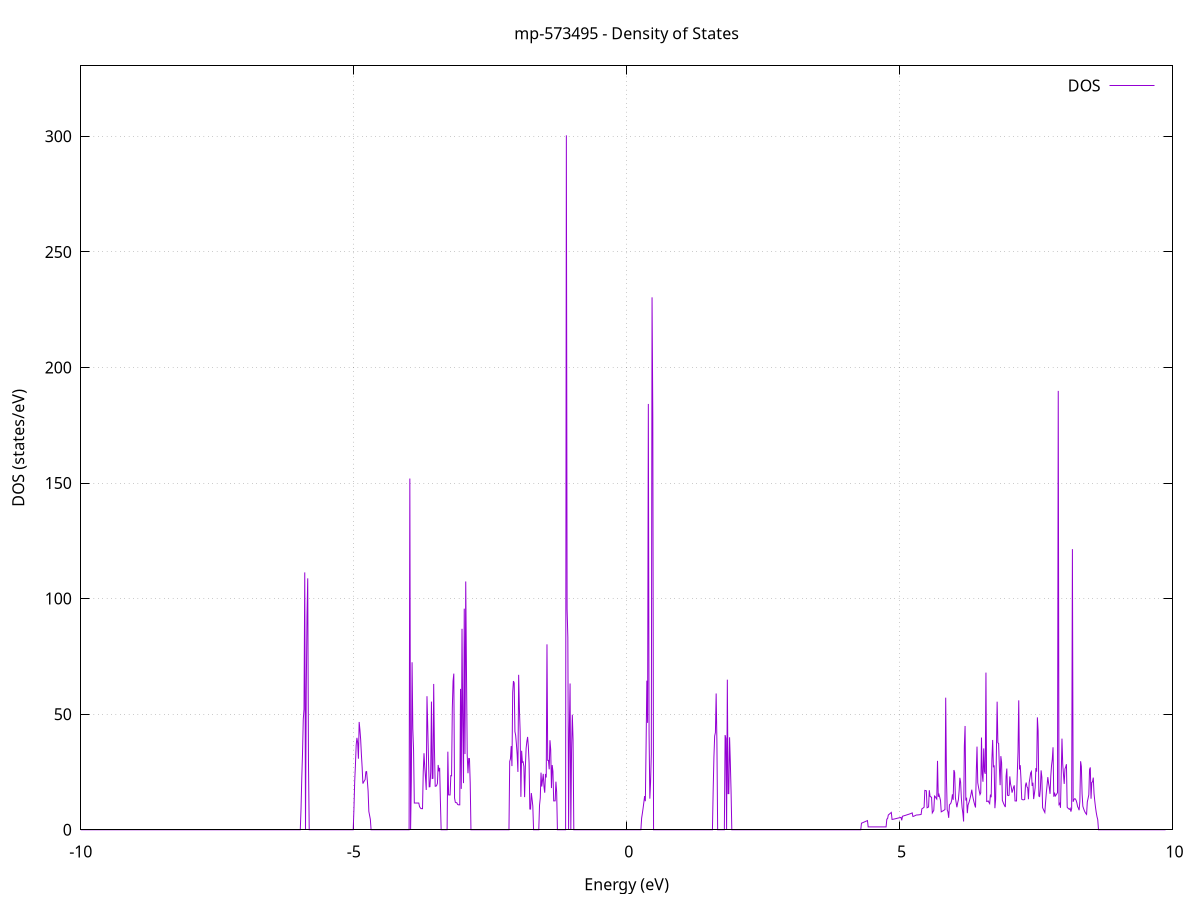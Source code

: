 set title 'mp-573495 - Density of States'
set xlabel 'Energy (eV)'
set ylabel 'DOS (states/eV)'
set grid
set xrange [-10:10]
set yrange [0:330.469]
set xzeroaxis lt -1
set terminal png size 800,600
set output 'mp-573495_dos_gnuplot.png'
plot '-' using 1:2 with lines title 'DOS'
-17.434500 0.000000
-17.420800 0.000000
-17.407200 0.000000
-17.393500 0.000000
-17.379800 0.000000
-17.366200 0.000000
-17.352500 0.000000
-17.338900 0.000000
-17.325200 0.000000
-17.311600 0.000000
-17.297900 0.000000
-17.284300 0.000000
-17.270600 0.000000
-17.257000 0.000000
-17.243300 0.000000
-17.229700 0.000000
-17.216000 0.000000
-17.202400 0.000000
-17.188700 0.000000
-17.175000 0.000000
-17.161400 0.000000
-17.147700 0.000000
-17.134100 0.000000
-17.120400 0.000000
-17.106800 0.000000
-17.093100 0.000000
-17.079500 0.000000
-17.065800 0.000000
-17.052200 0.000000
-17.038500 0.000000
-17.024900 0.000000
-17.011200 0.000000
-16.997500 0.000000
-16.983900 0.000000
-16.970200 0.000000
-16.956600 0.000000
-16.942900 0.000000
-16.929300 0.000000
-16.915600 0.000000
-16.902000 0.000000
-16.888300 0.000000
-16.874700 0.000000
-16.861000 0.000000
-16.847400 0.000000
-16.833700 0.000000
-16.820000 0.000000
-16.806400 0.000000
-16.792700 0.000000
-16.779100 0.000000
-16.765400 0.000000
-16.751800 0.000000
-16.738100 0.000000
-16.724500 0.000000
-16.710800 0.000000
-16.697200 0.000000
-16.683500 0.000000
-16.669900 0.000000
-16.656200 0.000000
-16.642500 0.000000
-16.628900 0.000000
-16.615200 0.000000
-16.601600 0.000000
-16.587900 0.000000
-16.574300 0.000000
-16.560600 0.000000
-16.547000 0.000000
-16.533300 0.000000
-16.519700 0.000000
-16.506000 0.000000
-16.492400 0.000000
-16.478700 0.000000
-16.465000 0.000000
-16.451400 0.000000
-16.437700 0.000000
-16.424100 0.000000
-16.410400 0.000000
-16.396800 0.000000
-16.383100 0.000000
-16.369500 0.000000
-16.355800 0.000000
-16.342200 0.000000
-16.328500 0.000000
-16.314900 0.000000
-16.301200 0.000000
-16.287500 0.000000
-16.273900 0.000000
-16.260200 0.000000
-16.246600 0.000000
-16.232900 0.000000
-16.219300 0.000000
-16.205600 0.000000
-16.192000 45.935500
-16.178300 36.475900
-16.164700 99.161500
-16.151000 0.000000
-16.137400 0.000000
-16.123700 67.037800
-16.110000 0.000000
-16.096400 0.000000
-16.082700 0.000000
-16.069100 0.000000
-16.055400 0.000000
-16.041800 0.000000
-16.028100 0.000000
-16.014500 0.000000
-16.000800 0.000000
-15.987200 0.000000
-15.973500 0.000000
-15.959900 0.000000
-15.946200 0.000000
-15.932500 0.000000
-15.918900 0.000000
-15.905200 0.000000
-15.891600 0.000000
-15.877900 0.000000
-15.864300 0.000000
-15.850600 0.000000
-15.837000 0.000000
-15.823300 0.000000
-15.809700 0.000000
-15.796000 0.000000
-15.782400 0.000000
-15.768700 0.000000
-15.755000 0.000000
-15.741400 0.000000
-15.727700 0.000000
-15.714100 0.000000
-15.700400 0.000000
-15.686800 0.000000
-15.673100 0.000000
-15.659500 0.000000
-15.645800 0.000000
-15.632200 0.000000
-15.618500 0.000000
-15.604900 0.000000
-15.591200 0.000000
-15.577600 0.000000
-15.563900 0.000000
-15.550200 0.000000
-15.536600 0.000000
-15.522900 0.000000
-15.509300 0.000000
-15.495600 0.000000
-15.482000 0.000000
-15.468300 0.000000
-15.454700 0.000000
-15.441000 0.000000
-15.427400 0.000000
-15.413700 0.000000
-15.400100 0.000000
-15.386400 0.000000
-15.372700 0.000000
-15.359100 0.000000
-15.345400 0.000000
-15.331800 63.007500
-15.318100 149.288800
-15.304500 0.000000
-15.290800 0.000000
-15.277200 0.000000
-15.263500 163.253300
-15.249900 0.000000
-15.236200 0.000000
-15.222600 0.000000
-15.208900 0.000000
-15.195200 0.000000
-15.181600 0.000000
-15.167900 0.000000
-15.154300 0.000000
-15.140600 0.000000
-15.127000 0.000000
-15.113300 0.000000
-15.099700 0.000000
-15.086000 0.000000
-15.072400 0.000000
-15.058700 0.000000
-15.045100 0.000000
-15.031400 0.000000
-15.017700 0.000000
-15.004100 0.000000
-14.990400 0.000000
-14.976800 0.000000
-14.963100 0.000000
-14.949500 0.000000
-14.935800 0.000000
-14.922200 0.000000
-14.908500 0.000000
-14.894900 0.000000
-14.881200 0.000000
-14.867600 0.000000
-14.853900 0.000000
-14.840200 0.000000
-14.826600 0.000000
-14.812900 0.000000
-14.799300 0.000000
-14.785600 0.000000
-14.772000 0.000000
-14.758300 0.000000
-14.744700 0.000000
-14.731000 0.000000
-14.717400 0.000000
-14.703700 0.000000
-14.690100 0.000000
-14.676400 0.000000
-14.662700 0.000000
-14.649100 0.000000
-14.635400 0.000000
-14.621800 0.000000
-14.608100 0.000000
-14.594500 0.000000
-14.580800 0.000000
-14.567200 0.000000
-14.553500 0.000000
-14.539900 0.000000
-14.526200 0.000000
-14.512600 0.000000
-14.498900 0.000000
-14.485200 0.000000
-14.471600 0.000000
-14.457900 0.000000
-14.444300 0.000000
-14.430600 0.000000
-14.417000 0.000000
-14.403300 0.000000
-14.389700 0.000000
-14.376000 0.000000
-14.362400 0.000000
-14.348700 0.000000
-14.335100 0.000000
-14.321400 0.000000
-14.307700 0.000000
-14.294100 0.000000
-14.280400 0.000000
-14.266800 0.000000
-14.253100 0.000000
-14.239500 0.000000
-14.225800 0.000000
-14.212200 0.000000
-14.198500 0.000000
-14.184900 0.000000
-14.171200 0.000000
-14.157600 0.000000
-14.143900 0.000000
-14.130300 0.000000
-14.116600 0.000000
-14.102900 0.000000
-14.089300 0.000000
-14.075600 0.000000
-14.062000 0.000000
-14.048300 0.000000
-14.034700 0.000000
-14.021000 0.000000
-14.007400 0.000000
-13.993700 0.000000
-13.980100 0.000000
-13.966400 0.000000
-13.952800 0.000000
-13.939100 0.000000
-13.925400 0.000000
-13.911800 0.000000
-13.898100 0.000000
-13.884500 0.000000
-13.870800 0.000000
-13.857200 0.000000
-13.843500 0.000000
-13.829900 0.000000
-13.816200 0.000000
-13.802600 0.000000
-13.788900 0.000000
-13.775300 0.000000
-13.761600 0.000000
-13.747900 0.000000
-13.734300 0.000000
-13.720600 0.000000
-13.707000 0.000000
-13.693300 0.000000
-13.679700 0.000000
-13.666000 0.000000
-13.652400 0.000000
-13.638700 0.000000
-13.625100 0.000000
-13.611400 0.000000
-13.597800 0.000000
-13.584100 0.000000
-13.570400 0.000000
-13.556800 0.000000
-13.543100 0.000000
-13.529500 0.000000
-13.515800 0.000000
-13.502200 0.000000
-13.488500 0.000000
-13.474900 0.000000
-13.461200 0.000000
-13.447600 0.000000
-13.433900 0.000000
-13.420300 0.000000
-13.406600 0.000000
-13.392900 0.000000
-13.379300 0.000000
-13.365600 0.000000
-13.352000 0.000000
-13.338300 0.000000
-13.324700 0.000000
-13.311000 0.000000
-13.297400 0.000000
-13.283700 0.000000
-13.270100 0.000000
-13.256400 0.000000
-13.242800 0.000000
-13.229100 0.000000
-13.215400 0.000000
-13.201800 0.000000
-13.188100 0.000000
-13.174500 0.000000
-13.160800 0.000000
-13.147200 0.000000
-13.133500 58.821200
-13.119900 30.961200
-13.106200 112.010700
-13.092600 237.472000
-13.078900 114.088300
-13.065300 102.249400
-13.051600 0.000000
-13.037900 0.000000
-13.024300 0.000000
-13.010600 0.000000
-12.997000 0.000000
-12.983300 0.000000
-12.969700 0.000000
-12.956000 0.000000
-12.942400 0.000000
-12.928700 0.000000
-12.915100 0.000000
-12.901400 0.000000
-12.887800 0.000000
-12.874100 0.000000
-12.860400 0.000000
-12.846800 0.000000
-12.833100 0.000000
-12.819500 0.000000
-12.805800 0.000000
-12.792200 0.000000
-12.778500 0.000000
-12.764900 0.000000
-12.751200 0.000000
-12.737600 0.000000
-12.723900 0.000000
-12.710300 0.000000
-12.696600 0.000000
-12.683000 0.000000
-12.669300 0.000000
-12.655600 0.000000
-12.642000 0.000000
-12.628300 0.000000
-12.614700 0.000000
-12.601000 0.000000
-12.587400 0.000000
-12.573700 0.000000
-12.560100 0.000000
-12.546400 0.000000
-12.532800 0.000000
-12.519100 0.000000
-12.505500 0.000000
-12.491800 0.000000
-12.478100 0.000000
-12.464500 0.000000
-12.450800 0.000000
-12.437200 0.000000
-12.423500 0.000000
-12.409900 0.000000
-12.396200 0.000000
-12.382600 0.000000
-12.368900 0.000000
-12.355300 0.000000
-12.341600 0.000000
-12.328000 0.000000
-12.314300 0.000000
-12.300600 0.000000
-12.287000 0.000000
-12.273300 0.000000
-12.259700 0.000000
-12.246000 0.000000
-12.232400 0.000000
-12.218700 0.000000
-12.205100 0.000000
-12.191400 0.000000
-12.177800 0.000000
-12.164100 0.000000
-12.150500 0.000000
-12.136800 0.000000
-12.123100 0.000000
-12.109500 0.000000
-12.095800 0.000000
-12.082200 0.000000
-12.068500 0.000000
-12.054900 0.000000
-12.041200 0.000000
-12.027600 0.000000
-12.013900 0.000000
-12.000300 0.000000
-11.986600 0.000000
-11.973000 122.590400
-11.959300 0.000000
-11.945600 0.000000
-11.932000 213.311800
-11.918300 0.000000
-11.904700 0.000000
-11.891000 0.000000
-11.877400 0.000000
-11.863700 0.000000
-11.850100 0.000000
-11.836400 0.000000
-11.822800 0.000000
-11.809100 0.000000
-11.795500 0.000000
-11.781800 0.000000
-11.768100 0.000000
-11.754500 0.000000
-11.740800 0.000000
-11.727200 0.000000
-11.713500 0.000000
-11.699900 0.000000
-11.686200 0.000000
-11.672600 0.000000
-11.658900 0.000000
-11.645300 0.000000
-11.631600 0.000000
-11.618000 0.000000
-11.604300 0.000000
-11.590600 0.000000
-11.577000 0.000000
-11.563300 0.000000
-11.549700 0.000000
-11.536000 0.000000
-11.522400 0.000000
-11.508700 0.000000
-11.495100 0.000000
-11.481400 0.000000
-11.467800 0.000000
-11.454100 0.000000
-11.440500 0.000000
-11.426800 0.000000
-11.413100 0.000000
-11.399500 0.000000
-11.385800 0.000000
-11.372200 0.000000
-11.358500 0.000000
-11.344900 0.000000
-11.331200 0.000000
-11.317600 0.000000
-11.303900 0.000000
-11.290300 0.000000
-11.276600 0.000000
-11.263000 0.000000
-11.249300 0.000000
-11.235600 0.000000
-11.222000 0.000000
-11.208300 0.000000
-11.194700 0.000000
-11.181000 0.000000
-11.167400 0.000000
-11.153700 0.000000
-11.140100 0.000000
-11.126400 0.000000
-11.112800 0.000000
-11.099100 0.000000
-11.085500 0.000000
-11.071800 0.000000
-11.058200 0.000000
-11.044500 0.000000
-11.030800 0.000000
-11.017200 0.000000
-11.003500 0.000000
-10.989900 0.000000
-10.976200 0.000000
-10.962600 0.000000
-10.948900 0.000000
-10.935300 0.000000
-10.921600 0.000000
-10.908000 0.000000
-10.894300 0.000000
-10.880700 0.000000
-10.867000 0.000000
-10.853300 0.000000
-10.839700 0.000000
-10.826000 0.000000
-10.812400 0.000000
-10.798700 0.000000
-10.785100 0.000000
-10.771400 0.000000
-10.757800 0.000000
-10.744100 0.000000
-10.730500 0.000000
-10.716800 0.000000
-10.703200 0.000000
-10.689500 0.000000
-10.675800 0.000000
-10.662200 0.000000
-10.648500 0.000000
-10.634900 0.000000
-10.621200 0.000000
-10.607600 0.000000
-10.593900 0.000000
-10.580300 0.000000
-10.566600 0.000000
-10.553000 0.000000
-10.539300 0.000000
-10.525700 0.000000
-10.512000 0.000000
-10.498300 0.000000
-10.484700 0.000000
-10.471000 0.000000
-10.457400 0.000000
-10.443700 0.000000
-10.430100 0.000000
-10.416400 0.000000
-10.402800 0.000000
-10.389100 0.000000
-10.375500 0.000000
-10.361800 0.000000
-10.348200 0.000000
-10.334500 0.000000
-10.320800 0.000000
-10.307200 0.000000
-10.293500 0.000000
-10.279900 0.000000
-10.266200 0.000000
-10.252600 0.000000
-10.238900 0.000000
-10.225300 0.000000
-10.211600 0.000000
-10.198000 0.000000
-10.184300 0.000000
-10.170700 0.000000
-10.157000 0.000000
-10.143300 0.000000
-10.129700 0.000000
-10.116000 0.000000
-10.102400 0.000000
-10.088700 0.000000
-10.075100 0.000000
-10.061400 0.000000
-10.047800 0.000000
-10.034100 0.000000
-10.020500 0.000000
-10.006800 0.000000
-9.993200 0.000000
-9.979500 0.000000
-9.965800 0.000000
-9.952200 0.000000
-9.938500 0.000000
-9.924900 0.000000
-9.911200 0.000000
-9.897600 0.000000
-9.883900 0.000000
-9.870300 0.000000
-9.856600 0.000000
-9.843000 0.000000
-9.829300 0.000000
-9.815700 0.000000
-9.802000 0.000000
-9.788300 0.000000
-9.774700 0.000000
-9.761000 0.000000
-9.747400 0.000000
-9.733700 0.000000
-9.720100 0.000000
-9.706400 0.000000
-9.692800 0.000000
-9.679100 0.000000
-9.665500 0.000000
-9.651800 0.000000
-9.638200 0.000000
-9.624500 0.000000
-9.610900 0.000000
-9.597200 0.000000
-9.583500 0.000000
-9.569900 0.000000
-9.556200 0.000000
-9.542600 0.000000
-9.528900 0.000000
-9.515300 0.000000
-9.501600 0.000000
-9.488000 0.000000
-9.474300 0.000000
-9.460700 0.000000
-9.447000 0.000000
-9.433400 0.000000
-9.419700 0.000000
-9.406000 0.000000
-9.392400 0.000000
-9.378700 0.000000
-9.365100 0.000000
-9.351400 0.000000
-9.337800 0.000000
-9.324100 0.000000
-9.310500 0.000000
-9.296800 0.000000
-9.283200 0.000000
-9.269500 0.000000
-9.255900 0.000000
-9.242200 0.000000
-9.228500 0.000000
-9.214900 0.000000
-9.201200 0.000000
-9.187600 0.000000
-9.173900 0.000000
-9.160300 0.000000
-9.146600 0.000000
-9.133000 0.000000
-9.119300 0.000000
-9.105700 0.000000
-9.092000 0.000000
-9.078400 0.000000
-9.064700 0.000000
-9.051000 0.000000
-9.037400 0.000000
-9.023700 0.000000
-9.010100 0.000000
-8.996400 0.000000
-8.982800 0.000000
-8.969100 0.000000
-8.955500 0.000000
-8.941800 0.000000
-8.928200 0.000000
-8.914500 0.000000
-8.900900 0.000000
-8.887200 0.000000
-8.873500 0.000000
-8.859900 0.000000
-8.846200 0.000000
-8.832600 0.000000
-8.818900 0.000000
-8.805300 0.000000
-8.791600 0.000000
-8.778000 0.000000
-8.764300 0.000000
-8.750700 0.000000
-8.737000 0.000000
-8.723400 0.000000
-8.709700 0.000000
-8.696000 0.000000
-8.682400 0.000000
-8.668700 0.000000
-8.655100 0.000000
-8.641400 0.000000
-8.627800 0.000000
-8.614100 0.000000
-8.600500 0.000000
-8.586800 0.000000
-8.573200 0.000000
-8.559500 0.000000
-8.545900 0.000000
-8.532200 0.000000
-8.518500 0.000000
-8.504900 0.000000
-8.491200 0.000000
-8.477600 0.000000
-8.463900 0.000000
-8.450300 0.000000
-8.436600 0.000000
-8.423000 0.000000
-8.409300 0.000000
-8.395700 0.000000
-8.382000 0.000000
-8.368400 0.000000
-8.354700 0.000000
-8.341000 0.000000
-8.327400 0.000000
-8.313700 0.000000
-8.300100 0.000000
-8.286400 0.000000
-8.272800 0.000000
-8.259100 0.000000
-8.245500 0.000000
-8.231800 0.000000
-8.218200 0.000000
-8.204500 0.000000
-8.190900 0.000000
-8.177200 0.000000
-8.163500 0.000000
-8.149900 0.000000
-8.136200 0.000000
-8.122600 0.000000
-8.108900 0.000000
-8.095300 0.000000
-8.081600 0.000000
-8.068000 0.000000
-8.054300 0.000000
-8.040700 0.000000
-8.027000 0.000000
-8.013400 0.000000
-7.999700 0.000000
-7.986100 0.000000
-7.972400 0.000000
-7.958700 0.000000
-7.945100 0.000000
-7.931400 0.000000
-7.917800 0.000000
-7.904100 0.000000
-7.890500 0.000000
-7.876800 0.000000
-7.863200 0.000000
-7.849500 0.000000
-7.835900 0.000000
-7.822200 0.000000
-7.808600 0.000000
-7.794900 0.000000
-7.781200 0.000000
-7.767600 0.000000
-7.753900 0.000000
-7.740300 0.000000
-7.726600 0.000000
-7.713000 0.000000
-7.699300 0.000000
-7.685700 0.000000
-7.672000 0.000000
-7.658400 0.000000
-7.644700 0.000000
-7.631100 0.000000
-7.617400 0.000000
-7.603700 0.000000
-7.590100 0.000000
-7.576400 0.000000
-7.562800 0.000000
-7.549100 0.000000
-7.535500 0.000000
-7.521800 0.000000
-7.508200 0.000000
-7.494500 0.000000
-7.480900 0.000000
-7.467200 0.000000
-7.453600 0.000000
-7.439900 0.000000
-7.426200 0.000000
-7.412600 0.000000
-7.398900 0.000000
-7.385300 0.000000
-7.371600 0.000000
-7.358000 0.000000
-7.344300 0.000000
-7.330700 0.000000
-7.317000 0.000000
-7.303400 0.000000
-7.289700 0.000000
-7.276100 0.000000
-7.262400 0.000000
-7.248700 0.000000
-7.235100 0.000000
-7.221400 0.000000
-7.207800 0.000000
-7.194100 0.000000
-7.180500 0.000000
-7.166800 0.000000
-7.153200 0.000000
-7.139500 0.000000
-7.125900 0.000000
-7.112200 0.000000
-7.098600 0.000000
-7.084900 0.000000
-7.071200 0.000000
-7.057600 0.000000
-7.043900 0.000000
-7.030300 0.000000
-7.016600 0.000000
-7.003000 0.000000
-6.989300 0.000000
-6.975700 0.000000
-6.962000 0.000000
-6.948400 0.000000
-6.934700 0.000000
-6.921100 0.000000
-6.907400 0.000000
-6.893700 0.000000
-6.880100 0.000000
-6.866400 0.000000
-6.852800 0.000000
-6.839100 0.000000
-6.825500 0.000000
-6.811800 0.000000
-6.798200 0.000000
-6.784500 0.000000
-6.770900 0.000000
-6.757200 0.000000
-6.743600 0.000000
-6.729900 0.000000
-6.716200 0.000000
-6.702600 0.000000
-6.688900 0.000000
-6.675300 0.000000
-6.661600 0.000000
-6.648000 0.000000
-6.634300 0.000000
-6.620700 0.000000
-6.607000 0.000000
-6.593400 0.000000
-6.579700 0.000000
-6.566100 0.000000
-6.552400 0.000000
-6.538800 0.000000
-6.525100 0.000000
-6.511400 0.000000
-6.497800 0.000000
-6.484100 0.000000
-6.470500 0.000000
-6.456800 0.000000
-6.443200 0.000000
-6.429500 0.000000
-6.415900 0.000000
-6.402200 0.000000
-6.388600 0.000000
-6.374900 0.000000
-6.361300 0.000000
-6.347600 0.000000
-6.333900 0.000000
-6.320300 0.000000
-6.306600 0.000000
-6.293000 0.000000
-6.279300 0.000000
-6.265700 0.000000
-6.252000 0.000000
-6.238400 0.000000
-6.224700 0.000000
-6.211100 0.000000
-6.197400 0.000000
-6.183800 0.000000
-6.170100 0.000000
-6.156400 0.000000
-6.142800 0.000000
-6.129100 0.000000
-6.115500 0.000000
-6.101800 0.000000
-6.088200 0.000000
-6.074500 0.000000
-6.060900 0.000000
-6.047200 0.000000
-6.033600 0.000000
-6.019900 0.000000
-6.006300 0.000000
-5.992600 0.000000
-5.978900 0.000000
-5.965300 8.998200
-5.951600 22.409000
-5.938000 32.944800
-5.924300 47.804400
-5.910700 52.056700
-5.897000 111.352100
-5.883400 0.000000
-5.869700 59.496500
-5.856100 92.454400
-5.842400 108.772200
-5.828800 28.991900
-5.815100 0.000000
-5.801400 0.000000
-5.787800 0.000000
-5.774100 0.000000
-5.760500 0.000000
-5.746800 0.000000
-5.733200 0.000000
-5.719500 0.000000
-5.705900 0.000000
-5.692200 0.000000
-5.678600 0.000000
-5.664900 0.000000
-5.651300 0.000000
-5.637600 0.000000
-5.623900 0.000000
-5.610300 0.000000
-5.596600 0.000000
-5.583000 0.000000
-5.569300 0.000000
-5.555700 0.000000
-5.542000 0.000000
-5.528400 0.000000
-5.514700 0.000000
-5.501100 0.000000
-5.487400 0.000000
-5.473800 0.000000
-5.460100 0.000000
-5.446400 0.000000
-5.432800 0.000000
-5.419100 0.000000
-5.405500 0.000000
-5.391800 0.000000
-5.378200 0.000000
-5.364500 0.000000
-5.350900 0.000000
-5.337200 0.000000
-5.323600 0.000000
-5.309900 0.000000
-5.296300 0.000000
-5.282600 0.000000
-5.268900 0.000000
-5.255300 0.000000
-5.241600 0.000000
-5.228000 0.000000
-5.214300 0.000000
-5.200700 0.000000
-5.187000 0.000000
-5.173400 0.000000
-5.159700 0.000000
-5.146100 0.000000
-5.132400 0.000000
-5.118800 0.000000
-5.105100 0.000000
-5.091400 0.000000
-5.077800 0.000000
-5.064100 0.000000
-5.050500 0.000000
-5.036800 0.000000
-5.023200 0.000000
-5.009500 0.000000
-4.995900 9.005500
-4.982200 20.770800
-4.968600 28.067600
-4.954900 36.629900
-4.941300 39.776900
-4.927600 37.610100
-4.914000 30.749800
-4.900300 46.637600
-4.886600 43.301400
-4.873000 39.117400
-4.859300 32.578600
-4.845700 27.020000
-4.832000 19.982100
-4.818400 20.622900
-4.804700 21.199200
-4.791100 21.710900
-4.777400 25.079300
-4.763800 25.185600
-4.750100 21.083900
-4.736500 16.795200
-4.722800 7.916700
-4.709100 6.209200
-4.695500 4.513800
-4.681800 0.000000
-4.668200 0.000000
-4.654500 0.000000
-4.640900 0.000000
-4.627200 0.000000
-4.613600 0.000000
-4.599900 0.000000
-4.586300 0.000000
-4.572600 0.000000
-4.559000 0.000000
-4.545300 0.000000
-4.531600 0.000000
-4.518000 0.000000
-4.504300 0.000000
-4.490700 0.000000
-4.477000 0.000000
-4.463400 0.000000
-4.449700 0.000000
-4.436100 0.000000
-4.422400 0.000000
-4.408800 0.000000
-4.395100 0.000000
-4.381500 0.000000
-4.367800 0.000000
-4.354100 0.000000
-4.340500 0.000000
-4.326800 0.000000
-4.313200 0.000000
-4.299500 0.000000
-4.285900 0.000000
-4.272200 0.000000
-4.258600 0.000000
-4.244900 0.000000
-4.231300 0.000000
-4.217600 0.000000
-4.204000 0.000000
-4.190300 0.000000
-4.176600 0.000000
-4.163000 0.000000
-4.149300 0.000000
-4.135700 0.000000
-4.122000 0.000000
-4.108400 0.000000
-4.094700 0.000000
-4.081100 0.000000
-4.067400 0.000000
-4.053800 0.000000
-4.040100 0.000000
-4.026500 0.000000
-4.012800 0.000000
-3.999100 0.000000
-3.985500 0.000000
-3.971800 151.937500
-3.958200 0.000000
-3.944500 21.121200
-3.930900 72.467100
-3.917200 43.735100
-3.903600 34.412400
-3.889900 11.573700
-3.876300 11.573600
-3.862600 11.573600
-3.849000 11.573600
-3.835300 11.573600
-3.821600 11.573600
-3.808000 11.573700
-3.794300 10.019900
-3.780700 9.500800
-3.767000 9.142200
-3.753400 9.134200
-3.739700 9.129200
-3.726100 25.158900
-3.712400 33.109300
-3.698800 27.139600
-3.685100 22.571000
-3.671500 17.226900
-3.657800 57.770800
-3.644100 44.838900
-3.630500 30.746300
-3.616800 18.576000
-3.603200 18.633900
-3.589500 25.053400
-3.575900 55.461100
-3.562200 22.178200
-3.548600 22.250900
-3.534900 63.076500
-3.521300 35.375900
-3.507600 18.857200
-3.494000 18.822500
-3.480300 19.203200
-3.466700 20.056800
-3.453000 28.044800
-3.439300 25.275500
-3.425700 26.801900
-3.412000 12.251300
-3.398400 0.000000
-3.384700 0.000000
-3.371100 0.000000
-3.357400 0.000000
-3.343800 0.000000
-3.330100 0.000000
-3.316500 0.000000
-3.302800 0.000000
-3.289200 0.000000
-3.275500 33.786000
-3.261800 15.086100
-3.248200 15.070100
-3.234500 15.061200
-3.220900 23.424700
-3.207200 23.345500
-3.193600 52.685800
-3.179900 64.383300
-3.166300 67.558700
-3.152600 13.717400
-3.139000 11.930800
-3.125300 11.710800
-3.111700 11.708200
-3.098000 10.992400
-3.084300 10.808700
-3.070700 10.794400
-3.057000 10.786300
-3.043400 60.969600
-3.029700 17.710600
-3.016100 86.931500
-3.002400 45.619200
-2.988800 20.174300
-2.975100 95.664600
-2.961500 32.754300
-2.947800 107.426700
-2.934200 68.201800
-2.920500 32.238100
-2.906800 24.456500
-2.893200 30.848000
-2.879500 30.782900
-2.865900 20.308600
-2.852200 0.000000
-2.838600 0.000000
-2.824900 0.000000
-2.811300 0.000000
-2.797600 0.000000
-2.784000 0.000000
-2.770300 0.000000
-2.756700 0.000000
-2.743000 0.000000
-2.729300 0.000000
-2.715700 0.000000
-2.702000 0.000000
-2.688400 0.000000
-2.674700 0.000000
-2.661100 0.000000
-2.647400 0.000000
-2.633800 0.000000
-2.620100 0.000000
-2.606500 0.000000
-2.592800 0.000000
-2.579200 0.000000
-2.565500 0.000000
-2.551800 0.000000
-2.538200 0.000000
-2.524500 0.000000
-2.510900 0.000000
-2.497200 0.000000
-2.483600 0.000000
-2.469900 0.000000
-2.456300 0.000000
-2.442600 0.000000
-2.429000 0.000000
-2.415300 0.000000
-2.401700 0.000000
-2.388000 0.000000
-2.374300 0.000000
-2.360700 0.000000
-2.347000 0.000000
-2.333400 0.000000
-2.319700 0.000000
-2.306100 0.000000
-2.292400 0.000000
-2.278800 0.000000
-2.265100 0.000000
-2.251500 0.000000
-2.237800 0.000000
-2.224200 0.000000
-2.210500 0.000000
-2.196800 0.000000
-2.183200 0.000000
-2.169500 0.000000
-2.155900 0.000000
-2.142200 29.564600
-2.128600 30.702100
-2.114900 36.189500
-2.101300 27.552000
-2.087600 59.392800
-2.074000 64.330200
-2.060300 63.527400
-2.046700 42.487500
-2.033000 40.784100
-2.019300 37.022100
-2.005700 32.545000
-1.992000 25.030000
-1.978400 67.035900
-1.964700 52.397400
-1.951100 42.631400
-1.937400 14.226300
-1.923800 34.189800
-1.910100 29.213800
-1.896500 29.401000
-1.882800 27.386400
-1.869200 14.134000
-1.855500 27.211400
-1.841900 35.201000
-1.828200 38.172500
-1.814500 40.159700
-1.800900 36.097000
-1.787200 28.825000
-1.773600 8.986100
-1.759900 8.957900
-1.746300 15.886900
-1.732600 13.205200
-1.719000 10.284900
-1.705300 0.000000
-1.691700 0.000000
-1.678000 0.000000
-1.664400 0.000000
-1.650700 0.000000
-1.637000 0.000000
-1.623400 0.000000
-1.609700 0.000000
-1.596100 10.603600
-1.582400 13.751800
-1.568800 24.731400
-1.555100 18.692100
-1.541500 21.349900
-1.527800 24.182300
-1.514200 18.572200
-1.500500 16.029200
-1.486900 24.159400
-1.473200 22.628800
-1.459500 80.228500
-1.445900 30.019800
-1.432200 30.018900
-1.418600 26.168400
-1.404900 38.733300
-1.391300 34.690300
-1.377600 18.059500
-1.364000 28.000900
-1.350300 25.258200
-1.336700 12.499300
-1.323000 12.504100
-1.309400 12.512200
-1.295700 20.813600
-1.282000 16.272500
-1.268400 0.000000
-1.254700 0.000000
-1.241100 0.000000
-1.227400 0.000000
-1.213800 0.000000
-1.200100 0.000000
-1.186500 0.000000
-1.172800 0.000000
-1.159200 0.000000
-1.145500 0.000000
-1.131900 0.000000
-1.118200 0.000000
-1.104500 300.426400
-1.090900 95.491800
-1.077200 83.138500
-1.063600 0.000000
-1.049900 43.683000
-1.036300 63.287000
-1.022600 0.000000
-1.009000 34.828600
-0.995300 49.785800
-0.981700 38.901500
-0.968000 0.000000
-0.954400 0.000000
-0.940700 0.000000
-0.927000 0.000000
-0.913400 0.000000
-0.899700 0.000000
-0.886100 0.000000
-0.872400 0.000000
-0.858800 0.000000
-0.845100 0.000000
-0.831500 0.000000
-0.817800 0.000000
-0.804200 0.000000
-0.790500 0.000000
-0.776900 0.000000
-0.763200 0.000000
-0.749500 0.000000
-0.735900 0.000000
-0.722200 0.000000
-0.708600 0.000000
-0.694900 0.000000
-0.681300 0.000000
-0.667600 0.000000
-0.654000 0.000000
-0.640300 0.000000
-0.626700 0.000000
-0.613000 0.000000
-0.599400 0.000000
-0.585700 0.000000
-0.572000 0.000000
-0.558400 0.000000
-0.544700 0.000000
-0.531100 0.000000
-0.517400 0.000000
-0.503800 0.000000
-0.490100 0.000000
-0.476500 0.000000
-0.462800 0.000000
-0.449200 0.000000
-0.435500 0.000000
-0.421900 0.000000
-0.408200 0.000000
-0.394600 0.000000
-0.380900 0.000000
-0.367200 0.000000
-0.353600 0.000000
-0.339900 0.000000
-0.326300 0.000000
-0.312600 0.000000
-0.299000 0.000000
-0.285300 0.000000
-0.271700 0.000000
-0.258000 0.000000
-0.244400 0.000000
-0.230700 0.000000
-0.217100 0.000000
-0.203400 0.000000
-0.189700 0.000000
-0.176100 0.000000
-0.162400 0.000000
-0.148800 0.000000
-0.135100 0.000000
-0.121500 0.000000
-0.107800 0.000000
-0.094200 0.000000
-0.080500 0.000000
-0.066900 0.000000
-0.053200 0.000000
-0.039600 0.000000
-0.025900 0.000000
-0.012200 0.000000
0.001400 0.000000
0.015100 0.000000
0.028700 0.000000
0.042400 0.000000
0.056000 0.000000
0.069700 0.000000
0.083300 0.000000
0.097000 0.000000
0.110600 0.000000
0.124300 0.000000
0.137900 0.000000
0.151600 0.000000
0.165300 0.000000
0.178900 0.000000
0.192600 0.000000
0.206200 0.000000
0.219900 0.000000
0.233500 0.000000
0.247200 0.000000
0.260800 0.000000
0.274500 5.024200
0.288100 7.115000
0.301800 9.404200
0.315400 11.891700
0.329100 14.577500
0.342800 12.364500
0.356400 36.927700
0.370100 64.508600
0.383700 46.257900
0.397400 184.235000
0.411000 41.580700
0.424700 13.454700
0.438300 20.491800
0.452000 32.703800
0.465600 230.329100
0.479300 178.710500
0.492900 0.000000
0.506600 0.000000
0.520300 0.000000
0.533900 0.000000
0.547600 0.000000
0.561200 0.000000
0.574900 0.000000
0.588500 0.000000
0.602200 0.000000
0.615800 0.000000
0.629500 0.000000
0.643100 0.000000
0.656800 0.000000
0.670400 0.000000
0.684100 0.000000
0.697800 0.000000
0.711400 0.000000
0.725100 0.000000
0.738700 0.000000
0.752400 0.000000
0.766000 0.000000
0.779700 0.000000
0.793300 0.000000
0.807000 0.000000
0.820600 0.000000
0.834300 0.000000
0.847900 0.000000
0.861600 0.000000
0.875300 0.000000
0.888900 0.000000
0.902600 0.000000
0.916200 0.000000
0.929900 0.000000
0.943500 0.000000
0.957200 0.000000
0.970800 0.000000
0.984500 0.000000
0.998100 0.000000
1.011800 0.000000
1.025400 0.000000
1.039100 0.000000
1.052800 0.000000
1.066400 0.000000
1.080100 0.000000
1.093700 0.000000
1.107400 0.000000
1.121000 0.000000
1.134700 0.000000
1.148300 0.000000
1.162000 0.000000
1.175600 0.000000
1.189300 0.000000
1.202900 0.000000
1.216600 0.000000
1.230200 0.000000
1.243900 0.000000
1.257600 0.000000
1.271200 0.000000
1.284900 0.000000
1.298500 0.000000
1.312200 0.000000
1.325800 0.000000
1.339500 0.000000
1.353100 0.000000
1.366800 0.000000
1.380400 0.000000
1.394100 0.000000
1.407700 0.000000
1.421400 0.000000
1.435100 0.000000
1.448700 0.000000
1.462400 0.000000
1.476000 0.000000
1.489700 0.000000
1.503300 0.000000
1.517000 0.000000
1.530600 0.000000
1.544300 0.000000
1.557900 0.000000
1.571600 0.000000
1.585200 17.027400
1.598900 31.515800
1.612600 40.577600
1.626200 42.065200
1.639900 58.964800
1.653500 38.156200
1.667200 0.000000
1.680800 0.000000
1.694500 0.000000
1.708100 0.000000
1.721800 0.000000
1.735400 0.000000
1.749100 0.000000
1.762700 0.000000
1.776400 0.000000
1.790100 0.000000
1.803700 40.971200
1.817400 39.472500
1.831000 0.000000
1.844700 64.925100
1.858300 15.639700
1.872000 15.632700
1.885600 40.027300
1.899300 29.355400
1.912900 16.689200
1.926600 0.000000
1.940200 0.000000
1.953900 0.000000
1.967600 0.000000
1.981200 0.000000
1.994900 0.000000
2.008500 0.000000
2.022200 0.000000
2.035800 0.000000
2.049500 0.000000
2.063100 0.000000
2.076800 0.000000
2.090400 0.000000
2.104100 0.000000
2.117700 0.000000
2.131400 0.000000
2.145100 0.000000
2.158700 0.000000
2.172400 0.000000
2.186000 0.000000
2.199700 0.000000
2.213300 0.000000
2.227000 0.000000
2.240600 0.000000
2.254300 0.000000
2.267900 0.000000
2.281600 0.000000
2.295200 0.000000
2.308900 0.000000
2.322600 0.000000
2.336200 0.000000
2.349900 0.000000
2.363500 0.000000
2.377200 0.000000
2.390800 0.000000
2.404500 0.000000
2.418100 0.000000
2.431800 0.000000
2.445400 0.000000
2.459100 0.000000
2.472700 0.000000
2.486400 0.000000
2.500100 0.000000
2.513700 0.000000
2.527400 0.000000
2.541000 0.000000
2.554700 0.000000
2.568300 0.000000
2.582000 0.000000
2.595600 0.000000
2.609300 0.000000
2.622900 0.000000
2.636600 0.000000
2.650200 0.000000
2.663900 0.000000
2.677500 0.000000
2.691200 0.000000
2.704900 0.000000
2.718500 0.000000
2.732200 0.000000
2.745800 0.000000
2.759500 0.000000
2.773100 0.000000
2.786800 0.000000
2.800400 0.000000
2.814100 0.000000
2.827700 0.000000
2.841400 0.000000
2.855000 0.000000
2.868700 0.000000
2.882400 0.000000
2.896000 0.000000
2.909700 0.000000
2.923300 0.000000
2.937000 0.000000
2.950600 0.000000
2.964300 0.000000
2.977900 0.000000
2.991600 0.000000
3.005200 0.000000
3.018900 0.000000
3.032500 0.000000
3.046200 0.000000
3.059900 0.000000
3.073500 0.000000
3.087200 0.000000
3.100800 0.000000
3.114500 0.000000
3.128100 0.000000
3.141800 0.000000
3.155400 0.000000
3.169100 0.000000
3.182700 0.000000
3.196400 0.000000
3.210000 0.000000
3.223700 0.000000
3.237400 0.000000
3.251000 0.000000
3.264700 0.000000
3.278300 0.000000
3.292000 0.000000
3.305600 0.000000
3.319300 0.000000
3.332900 0.000000
3.346600 0.000000
3.360200 0.000000
3.373900 0.000000
3.387500 0.000000
3.401200 0.000000
3.414900 0.000000
3.428500 0.000000
3.442200 0.000000
3.455800 0.000000
3.469500 0.000000
3.483100 0.000000
3.496800 0.000000
3.510400 0.000000
3.524100 0.000000
3.537700 0.000000
3.551400 0.000000
3.565000 0.000000
3.578700 0.000000
3.592400 0.000000
3.606000 0.000000
3.619700 0.000000
3.633300 0.000000
3.647000 0.000000
3.660600 0.000000
3.674300 0.000000
3.687900 0.000000
3.701600 0.000000
3.715200 0.000000
3.728900 0.000000
3.742500 0.000000
3.756200 0.000000
3.769900 0.000000
3.783500 0.000000
3.797200 0.000000
3.810800 0.000000
3.824500 0.000000
3.838100 0.000000
3.851800 0.000000
3.865400 0.000000
3.879100 0.000000
3.892700 0.000000
3.906400 0.000000
3.920000 0.000000
3.933700 0.000000
3.947400 0.000000
3.961000 0.000000
3.974700 0.000000
3.988300 0.000000
4.002000 0.000000
4.015600 0.000000
4.029300 0.000000
4.042900 0.000000
4.056600 0.000000
4.070200 0.000000
4.083900 0.000000
4.097500 0.000000
4.111200 0.000000
4.124800 0.000000
4.138500 0.000000
4.152200 0.000000
4.165800 0.000000
4.179500 0.000000
4.193100 0.000000
4.206800 0.000000
4.220400 0.000000
4.234100 0.000000
4.247700 0.000000
4.261400 0.000000
4.275000 0.000000
4.288700 0.000000
4.302300 2.841300
4.316000 2.980800
4.329700 3.120900
4.343300 3.261600
4.357000 3.402800
4.370600 3.544600
4.384300 3.687000
4.397900 3.830000
4.411600 3.973600
4.425200 1.231600
4.438900 1.231500
4.452500 1.231500
4.466200 1.231500
4.479800 1.231500
4.493500 1.231400
4.507200 1.231400
4.520800 1.231400
4.534500 1.231400
4.548100 1.231400
4.561800 1.231400
4.575400 1.231400
4.589100 1.231300
4.602700 1.231300
4.616400 1.231300
4.630000 1.231300
4.643700 1.231300
4.657300 1.231300
4.671000 1.231300
4.684700 1.231400
4.698300 1.231400
4.712000 1.231400
4.725600 1.231400
4.739300 1.231400
4.752900 1.231400
4.766600 4.616100
4.780200 4.815000
4.793900 6.387900
4.807500 6.665700
4.821200 6.944200
4.834800 7.223500
4.848500 7.503500
4.862200 4.465300
4.875800 4.525600
4.889500 4.590700
4.903100 4.660500
4.916800 4.735100
4.930400 4.814400
4.944100 4.898500
4.957700 4.980300
4.971400 5.058800
4.985000 5.137600
4.998700 5.216700
5.012300 5.296000
5.026000 5.375600
5.039700 4.100300
5.053300 5.856100
5.067000 5.953100
5.080600 6.051600
5.094300 6.151500
5.107900 6.252900
5.121600 6.355800
5.135200 6.460200
5.148900 6.566000
5.162500 6.673400
5.176200 6.782200
5.189800 6.892400
5.203500 7.004200
5.217200 7.136300
5.230800 7.313700
5.244500 5.750400
5.258100 5.852100
5.271800 5.979800
5.285400 6.134000
5.299100 6.314500
5.312700 6.392000
5.326400 6.410200
5.340000 6.436900
5.353700 6.472000
5.367300 6.515500
5.381000 6.567500
5.394700 6.628000
5.408300 9.046400
5.422000 9.264700
5.435600 9.498800
5.449300 9.748500
5.462900 17.032800
5.476600 16.949800
5.490200 16.881500
5.503900 9.516500
5.517500 9.678200
5.531200 9.869000
5.544800 17.113800
5.558500 14.469400
5.572200 14.213200
5.585800 14.085400
5.599500 7.295700
5.613100 7.829400
5.626800 8.405700
5.640400 14.598700
5.654100 14.294200
5.667700 13.743600
5.681400 13.287800
5.695000 29.793000
5.708700 14.259800
5.722300 15.231800
5.736000 14.051700
5.749600 12.737800
5.763300 7.757300
5.777000 7.937800
5.790600 8.125900
5.804300 8.321800
5.817900 8.525200
5.831600 8.736400
5.845200 57.163000
5.858900 22.460100
5.872500 8.608100
5.886200 7.732200
5.899800 5.161400
5.913500 10.764000
5.927100 11.144100
5.940800 11.536900
5.954500 12.758400
5.968100 15.335500
5.981800 12.956000
5.995400 25.848600
6.009100 24.768500
6.022700 13.940700
6.036400 11.702700
6.050000 9.732100
6.063700 11.549400
6.077300 12.920800
6.091000 16.823400
6.104600 22.493500
6.118300 20.574700
6.132000 13.650500
6.145600 9.582600
6.159300 7.169200
6.172900 3.578300
6.186600 36.295100
6.200200 44.904400
6.213900 12.644100
6.227500 13.888300
6.241200 7.186500
6.254800 10.705400
6.268500 11.612200
6.282100 12.715100
6.295800 14.014000
6.309500 15.509000
6.323100 17.344100
6.336800 14.933000
6.350400 13.323700
6.364100 11.904500
6.377700 10.675500
6.391400 9.636800
6.405000 24.755000
6.418700 35.980500
6.432300 20.356000
6.446000 18.468900
6.459600 16.762800
6.473300 15.237500
6.487000 15.942600
6.500600 39.887300
6.514300 24.087200
6.527900 20.773700
6.541600 35.198400
6.555200 25.249600
6.568900 24.191000
6.582500 67.987000
6.596200 12.233100
6.609800 12.297900
6.623500 12.476200
6.637100 11.834300
6.650800 11.319100
6.664500 15.228100
6.678100 14.076600
6.691800 30.638000
6.705400 38.860700
6.719100 27.039100
6.732700 27.850600
6.746400 9.335600
6.760000 13.240300
6.773700 33.223300
6.787300 55.408400
6.801000 37.642100
6.814600 37.319100
6.828300 27.081900
6.842000 19.301000
6.855600 31.858300
6.869300 29.033900
6.882900 12.754000
6.896600 11.884000
6.910200 11.107600
6.923900 10.425000
6.937500 9.836100
6.951200 23.094600
6.964800 26.476500
6.978500 14.954300
6.992100 14.773300
7.005800 14.951200
7.019500 23.088000
7.033100 19.859300
7.046800 18.368600
7.060400 16.067600
7.074100 17.145900
7.087700 18.372100
7.101400 19.213100
7.115000 12.497700
7.128700 12.464100
7.142300 12.466100
7.156000 23.852700
7.169600 33.550100
7.183300 55.981100
7.196900 26.087200
7.210600 27.941100
7.224300 21.812200
7.237900 13.197800
7.251600 13.024000
7.265200 12.953100
7.278900 12.985000
7.292500 13.119700
7.306200 19.181800
7.319800 20.424000
7.333500 18.569200
7.347100 18.178600
7.360800 13.215400
7.374400 20.436800
7.388100 22.387500
7.401800 24.627000
7.415400 25.205900
7.429100 18.970900
7.442700 20.361100
7.456400 13.270500
7.470000 15.553900
7.483700 18.145200
7.497300 26.666600
7.511000 25.152600
7.524600 48.641500
7.538300 42.776000
7.551900 14.588800
7.565600 14.391400
7.579300 17.562700
7.592900 25.693900
7.606600 22.712700
7.620200 9.603900
7.633900 8.829400
7.647500 8.121700
7.661200 7.480600
7.674800 11.926500
7.688500 16.062300
7.702100 19.262200
7.715800 22.773700
7.729400 20.197500
7.743100 18.202800
7.756800 15.541100
7.770400 23.224200
7.784100 27.811000
7.797700 30.432500
7.811400 35.680600
7.825000 14.305400
7.838700 16.097600
7.852300 14.591400
7.866000 15.009200
7.879600 15.494100
7.893300 16.046200
7.906900 189.881500
7.920600 10.979600
7.934300 11.416100
7.947900 9.502900
7.961600 23.891300
7.975200 39.449400
7.988900 28.459200
8.002500 23.969500
8.016200 19.842100
8.029800 26.333300
8.043500 27.165400
8.057100 28.359400
8.070800 9.742900
8.084400 9.378300
8.098100 9.055700
8.111800 8.849000
8.125400 9.294200
8.139100 7.841300
8.152700 9.239900
8.166400 121.415500
8.180000 12.116500
8.193700 13.030700
8.207300 13.438200
8.221000 13.338800
8.234600 12.732600
8.248300 11.619700
8.261900 9.999900
8.275600 9.384900
8.289300 8.471400
8.302900 12.346500
8.316600 29.645600
8.330200 27.378900
8.343900 15.506100
8.357500 10.188900
8.371200 9.157200
8.384800 8.288400
8.398500 7.582600
8.412100 7.039800
8.425800 6.660000
8.439400 12.061700
8.453100 13.526300
8.466800 15.144600
8.480400 26.081300
8.494100 26.982400
8.507700 13.429100
8.521400 20.479300
8.535000 20.746200
8.548700 22.566900
8.562300 15.720700
8.576000 12.464500
8.589600 9.700100
8.603300 7.427600
8.616900 5.646900
8.630600 4.357900
8.644300 0.000000
8.657900 0.000000
8.671600 0.000000
8.685200 0.000000
8.698900 0.000000
8.712500 0.000000
8.726200 0.000000
8.739800 0.000000
8.753500 0.000000
8.767100 0.000000
8.780800 0.000000
8.794400 0.000000
8.808100 0.000000
8.821700 0.000000
8.835400 0.000000
8.849100 0.000000
8.862700 0.000000
8.876400 0.000000
8.890000 0.000000
8.903700 0.000000
8.917300 0.000000
8.931000 0.000000
8.944600 0.000000
8.958300 0.000000
8.971900 0.000000
8.985600 0.000000
8.999200 0.000000
9.012900 0.000000
9.026600 0.000000
9.040200 0.000000
9.053900 0.000000
9.067500 0.000000
9.081200 0.000000
9.094800 0.000000
9.108500 0.000000
9.122100 0.000000
9.135800 0.000000
9.149400 0.000000
9.163100 0.000000
9.176700 0.000000
9.190400 0.000000
9.204100 0.000000
9.217700 0.000000
9.231400 0.000000
9.245000 0.000000
9.258700 0.000000
9.272300 0.000000
9.286000 0.000000
9.299600 0.000000
9.313300 0.000000
9.326900 0.000000
9.340600 0.000000
9.354200 0.000000
9.367900 0.000000
9.381600 0.000000
9.395200 0.000000
9.408900 0.000000
9.422500 0.000000
9.436200 0.000000
9.449800 0.000000
9.463500 0.000000
9.477100 0.000000
9.490800 0.000000
9.504400 0.000000
9.518100 0.000000
9.531700 0.000000
9.545400 0.000000
9.559100 0.000000
9.572700 0.000000
9.586400 0.000000
9.600000 0.000000
9.613700 0.000000
9.627300 0.000000
9.641000 0.000000
9.654600 0.000000
9.668300 0.000000
9.681900 0.000000
9.695600 0.000000
9.709200 0.000000
9.722900 0.000000
9.736600 0.000000
9.750200 0.000000
9.763900 0.000000
9.777500 0.000000
9.791200 0.000000
9.804800 0.000000
9.818500 0.000000
9.832100 0.000000
9.845800 0.000000
9.859400 0.000000
9.873100 0.000000
e
